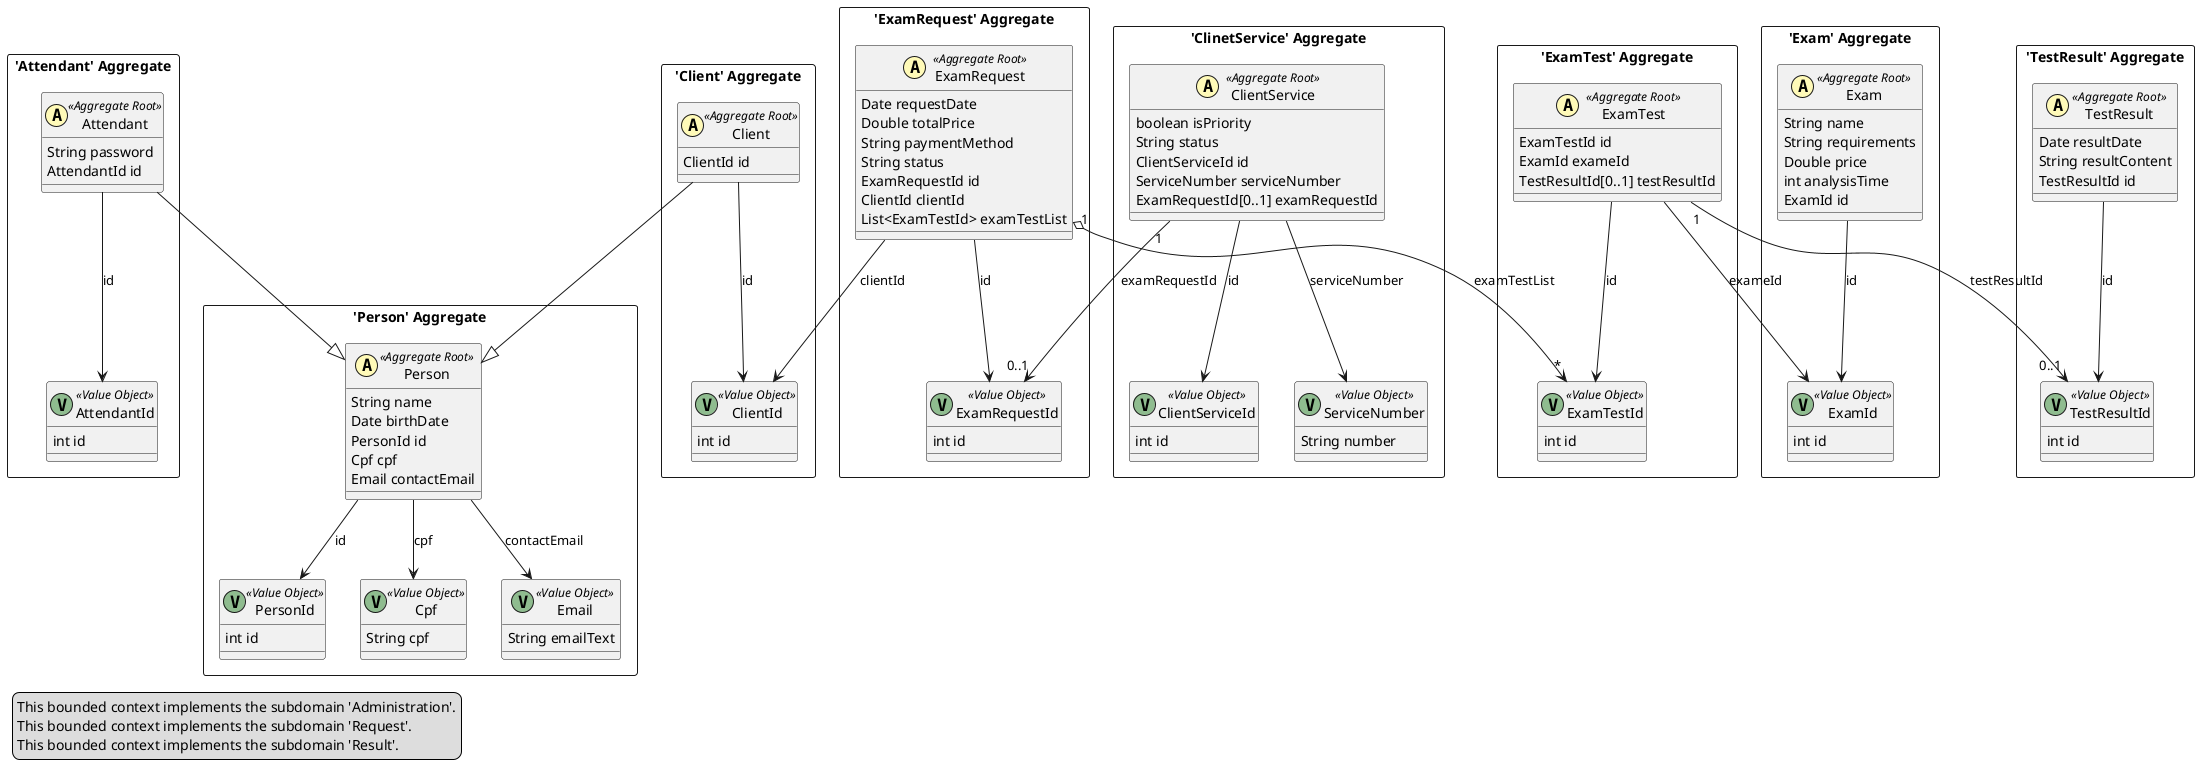 @startuml

skinparam componentStyle uml2

package "'Person' Aggregate" <<Rectangle>> {
	class Person <<(A,#fffab8) Aggregate Root>> {
		String name
		Date birthDate
		PersonId id
		Cpf cpf
		Email contactEmail
	}
	class PersonId <<(V,DarkSeaGreen) Value Object>> {
		int id
	}
	class Cpf <<(V,DarkSeaGreen) Value Object>> {
		String cpf
	}
	class Email <<(V,DarkSeaGreen) Value Object>> {
		String emailText
	}
}
package "'Client' Aggregate" <<Rectangle>> {
	class Client <<(A,#fffab8) Aggregate Root>> {
		ClientId id
	}
	class ClientId <<(V,DarkSeaGreen) Value Object>> {
		int id
	}
}
package "'Attendant' Aggregate" <<Rectangle>> {
	class Attendant <<(A,#fffab8) Aggregate Root>> {
		String password
		AttendantId id
	}
	class AttendantId <<(V,DarkSeaGreen) Value Object>> {
		int id
	}
}
package "'Exam' Aggregate" <<Rectangle>> {
	class Exam <<(A,#fffab8) Aggregate Root>> {
		String name
		String requirements
		Double price
		int analysisTime
		ExamId id
	}
	class ExamId <<(V,DarkSeaGreen) Value Object>> {
		int id
	}
}
package "'TestResult' Aggregate" <<Rectangle>> {
	class TestResult <<(A,#fffab8) Aggregate Root>> {
		Date resultDate
		String resultContent
		TestResultId id
	}
	class TestResultId <<(V,DarkSeaGreen) Value Object>> {
		int id
	}
}
package "'ExamTest' Aggregate" <<Rectangle>> {
	class ExamTest <<(A,#fffab8) Aggregate Root>> {
		ExamTestId id
		ExamId exameId
		TestResultId[0..1] testResultId
	}
	class ExamTestId <<(V,DarkSeaGreen) Value Object>> {
		int id
	}
}
package "'ExamRequest' Aggregate" <<Rectangle>> {
	class ExamRequest <<(A,#fffab8) Aggregate Root>> {
		Date requestDate
		Double totalPrice
		String paymentMethod
		String status
		ExamRequestId id
		ClientId clientId
		List<ExamTestId> examTestList
	}
	class ExamRequestId <<(V,DarkSeaGreen) Value Object>> {
		int id
	}
}
package "'ClinetService' Aggregate" <<Rectangle>> {
	class ClientService <<(A,#fffab8) Aggregate Root>> {
		boolean isPriority
		String status
		ClientServiceId id
		ServiceNumber serviceNumber
		ExamRequestId[0..1] examRequestId
	}
	class ClientServiceId <<(V,DarkSeaGreen) Value Object>> {
		int id
	}
	class ServiceNumber <<(V,DarkSeaGreen) Value Object>> {
		String number
	}
}
ExamTest --> ExamTestId : id
ExamTest --> ExamId : exameId
ExamRequest "1" o--> "*" ExamTestId : examTestList
Person --> PersonId : id
ClientService --> ServiceNumber : serviceNumber
Person --> Cpf : cpf
Client --> ClientId : id
ExamTest "1" --> "0..1" TestResultId : testResultId
ClientService "1" --> "0..1" ExamRequestId : examRequestId
Person --> Email : contactEmail
Exam --> ExamId : id
ExamRequest --> ClientId : clientId
Attendant --> AttendantId : id
ExamRequest --> ExamRequestId : id
ClientService --> ClientServiceId : id
TestResult --> TestResultId : id
Client --|> Person
Attendant --|> Person
legend left
  This bounded context implements the subdomain 'Administration'.
  This bounded context implements the subdomain 'Request'.
  This bounded context implements the subdomain 'Result'.
end legend


@enduml
